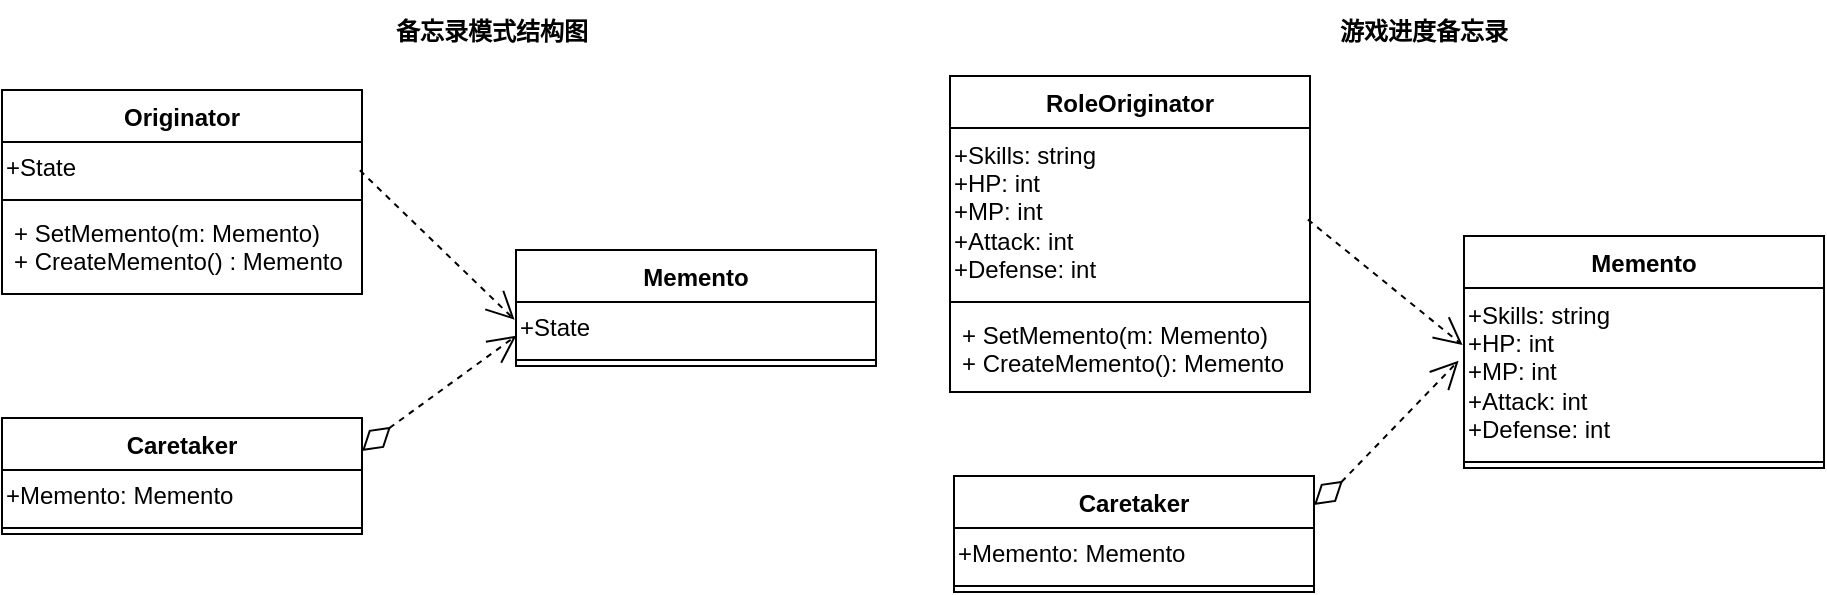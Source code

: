 <mxfile>
    <diagram id="x54dZkfI7dTJd9nBkTZR" name="第 1 页">
        <mxGraphModel dx="846" dy="521" grid="0" gridSize="10" guides="1" tooltips="1" connect="1" arrows="1" fold="1" page="1" pageScale="1" pageWidth="3300" pageHeight="2339" math="0" shadow="0">
            <root>
                <mxCell id="0"/>
                <mxCell id="1" parent="0"/>
                <mxCell id="2" value="备忘录模式结构图" style="text;align=center;fontStyle=1;verticalAlign=middle;spacingLeft=3;spacingRight=3;strokeColor=none;rotatable=0;points=[[0,0.5],[1,0.5]];portConstraint=eastwest;" vertex="1" parent="1">
                    <mxGeometry x="259" y="69" width="120" height="30" as="geometry"/>
                </mxCell>
                <mxCell id="4" value="Originator" style="swimlane;fontStyle=1;align=center;verticalAlign=top;childLayout=stackLayout;horizontal=1;startSize=26;horizontalStack=0;resizeParent=1;resizeParentMax=0;resizeLast=0;collapsible=1;marginBottom=0;" vertex="1" parent="1">
                    <mxGeometry x="74" y="114" width="180" height="102" as="geometry"/>
                </mxCell>
                <mxCell id="12" value="+State" style="text;html=1;align=left;verticalAlign=middle;resizable=0;points=[];autosize=1;strokeColor=none;fillColor=none;" vertex="1" parent="4">
                    <mxGeometry y="26" width="180" height="26" as="geometry"/>
                </mxCell>
                <mxCell id="5" value="" style="line;strokeWidth=1;fillColor=none;align=left;verticalAlign=middle;spacingTop=-1;spacingLeft=3;spacingRight=3;rotatable=0;labelPosition=right;points=[];portConstraint=eastwest;strokeColor=inherit;" vertex="1" parent="4">
                    <mxGeometry y="52" width="180" height="6" as="geometry"/>
                </mxCell>
                <mxCell id="6" value="+ SetMemento(m: Memento)&#10;+ CreateMemento() : Memento" style="text;strokeColor=none;fillColor=none;align=left;verticalAlign=top;spacingLeft=4;spacingRight=4;overflow=hidden;rotatable=0;points=[[0,0.5],[1,0.5]];portConstraint=eastwest;" vertex="1" parent="4">
                    <mxGeometry y="58" width="180" height="44" as="geometry"/>
                </mxCell>
                <mxCell id="14" value="Memento" style="swimlane;fontStyle=1;align=center;verticalAlign=top;childLayout=stackLayout;horizontal=1;startSize=26;horizontalStack=0;resizeParent=1;resizeParentMax=0;resizeLast=0;collapsible=1;marginBottom=0;" vertex="1" parent="1">
                    <mxGeometry x="331" y="194" width="180" height="58" as="geometry"/>
                </mxCell>
                <mxCell id="15" value="+State" style="text;html=1;align=left;verticalAlign=middle;resizable=0;points=[];autosize=1;strokeColor=none;fillColor=none;" vertex="1" parent="14">
                    <mxGeometry y="26" width="180" height="26" as="geometry"/>
                </mxCell>
                <mxCell id="16" value="" style="line;strokeWidth=1;fillColor=none;align=left;verticalAlign=middle;spacingTop=-1;spacingLeft=3;spacingRight=3;rotatable=0;labelPosition=right;points=[];portConstraint=eastwest;strokeColor=inherit;" vertex="1" parent="14">
                    <mxGeometry y="52" width="180" height="6" as="geometry"/>
                </mxCell>
                <mxCell id="19" value="Caretaker" style="swimlane;fontStyle=1;align=center;verticalAlign=top;childLayout=stackLayout;horizontal=1;startSize=26;horizontalStack=0;resizeParent=1;resizeParentMax=0;resizeLast=0;collapsible=1;marginBottom=0;" vertex="1" parent="1">
                    <mxGeometry x="74" y="278" width="180" height="58" as="geometry"/>
                </mxCell>
                <mxCell id="20" value="+Memento: Memento" style="text;html=1;align=left;verticalAlign=middle;resizable=0;points=[];autosize=1;strokeColor=none;fillColor=none;" vertex="1" parent="19">
                    <mxGeometry y="26" width="180" height="26" as="geometry"/>
                </mxCell>
                <mxCell id="21" value="" style="line;strokeWidth=1;fillColor=none;align=left;verticalAlign=middle;spacingTop=-1;spacingLeft=3;spacingRight=3;rotatable=0;labelPosition=right;points=[];portConstraint=eastwest;strokeColor=inherit;" vertex="1" parent="19">
                    <mxGeometry y="52" width="180" height="6" as="geometry"/>
                </mxCell>
                <mxCell id="28" value="" style="endArrow=open;endFill=1;endSize=12;html=1;dashed=1;strokeColor=default;exitX=0.994;exitY=0.545;exitDx=0;exitDy=0;exitPerimeter=0;entryX=-0.004;entryY=0.34;entryDx=0;entryDy=0;entryPerimeter=0;" edge="1" parent="1" source="12" target="15">
                    <mxGeometry width="160" relative="1" as="geometry">
                        <mxPoint x="116" y="279" as="sourcePoint"/>
                        <mxPoint x="276" y="279" as="targetPoint"/>
                    </mxGeometry>
                </mxCell>
                <mxCell id="39" value="RoleOriginator" style="swimlane;fontStyle=1;align=center;verticalAlign=top;childLayout=stackLayout;horizontal=1;startSize=26;horizontalStack=0;resizeParent=1;resizeParentMax=0;resizeLast=0;collapsible=1;marginBottom=0;" vertex="1" parent="1">
                    <mxGeometry x="548" y="107" width="180" height="158" as="geometry"/>
                </mxCell>
                <mxCell id="40" value="+Skills: string&lt;br&gt;+HP: int&lt;br&gt;+MP: int&lt;br&gt;+Attack: int&lt;br&gt;+Defense: int" style="text;html=1;align=left;verticalAlign=middle;resizable=0;points=[];autosize=1;strokeColor=none;fillColor=none;" vertex="1" parent="39">
                    <mxGeometry y="26" width="180" height="84" as="geometry"/>
                </mxCell>
                <mxCell id="41" value="" style="line;strokeWidth=1;fillColor=none;align=left;verticalAlign=middle;spacingTop=-1;spacingLeft=3;spacingRight=3;rotatable=0;labelPosition=right;points=[];portConstraint=eastwest;strokeColor=inherit;" vertex="1" parent="39">
                    <mxGeometry y="110" width="180" height="6" as="geometry"/>
                </mxCell>
                <mxCell id="42" value="+ SetMemento(m: Memento)&#10;+ CreateMemento(): Memento" style="text;strokeColor=none;fillColor=none;align=left;verticalAlign=top;spacingLeft=4;spacingRight=4;overflow=hidden;rotatable=0;points=[[0,0.5],[1,0.5]];portConstraint=eastwest;" vertex="1" parent="39">
                    <mxGeometry y="116" width="180" height="42" as="geometry"/>
                </mxCell>
                <mxCell id="43" value="Memento" style="swimlane;fontStyle=1;align=center;verticalAlign=top;childLayout=stackLayout;horizontal=1;startSize=26;horizontalStack=0;resizeParent=1;resizeParentMax=0;resizeLast=0;collapsible=1;marginBottom=0;" vertex="1" parent="1">
                    <mxGeometry x="805" y="187" width="180" height="116" as="geometry"/>
                </mxCell>
                <mxCell id="44" value="+Skills: string&lt;br style=&quot;border-color: var(--border-color);&quot;&gt;+HP: int&lt;br style=&quot;border-color: var(--border-color);&quot;&gt;+MP: int&lt;br style=&quot;border-color: var(--border-color);&quot;&gt;+Attack: int&lt;br style=&quot;border-color: var(--border-color);&quot;&gt;+Defense: int" style="text;html=1;align=left;verticalAlign=middle;resizable=0;points=[];autosize=1;strokeColor=none;fillColor=none;" vertex="1" parent="43">
                    <mxGeometry y="26" width="180" height="84" as="geometry"/>
                </mxCell>
                <mxCell id="45" value="" style="line;strokeWidth=1;fillColor=none;align=left;verticalAlign=middle;spacingTop=-1;spacingLeft=3;spacingRight=3;rotatable=0;labelPosition=right;points=[];portConstraint=eastwest;strokeColor=inherit;" vertex="1" parent="43">
                    <mxGeometry y="110" width="180" height="6" as="geometry"/>
                </mxCell>
                <mxCell id="46" value="Caretaker" style="swimlane;fontStyle=1;align=center;verticalAlign=top;childLayout=stackLayout;horizontal=1;startSize=26;horizontalStack=0;resizeParent=1;resizeParentMax=0;resizeLast=0;collapsible=1;marginBottom=0;" vertex="1" parent="1">
                    <mxGeometry x="550" y="307" width="180" height="58" as="geometry"/>
                </mxCell>
                <mxCell id="47" value="+Memento: Memento" style="text;html=1;align=left;verticalAlign=middle;resizable=0;points=[];autosize=1;strokeColor=none;fillColor=none;" vertex="1" parent="46">
                    <mxGeometry y="26" width="180" height="26" as="geometry"/>
                </mxCell>
                <mxCell id="48" value="" style="line;strokeWidth=1;fillColor=none;align=left;verticalAlign=middle;spacingTop=-1;spacingLeft=3;spacingRight=3;rotatable=0;labelPosition=right;points=[];portConstraint=eastwest;strokeColor=inherit;" vertex="1" parent="46">
                    <mxGeometry y="52" width="180" height="6" as="geometry"/>
                </mxCell>
                <mxCell id="49" value="" style="endArrow=open;endFill=1;endSize=12;html=1;dashed=1;strokeColor=default;exitX=0.994;exitY=0.545;exitDx=0;exitDy=0;exitPerimeter=0;entryX=-0.004;entryY=0.34;entryDx=0;entryDy=0;entryPerimeter=0;" edge="1" source="40" target="44" parent="1">
                    <mxGeometry width="160" relative="1" as="geometry">
                        <mxPoint x="590" y="272" as="sourcePoint"/>
                        <mxPoint x="750" y="272" as="targetPoint"/>
                    </mxGeometry>
                </mxCell>
                <mxCell id="52" value="游戏进度备忘录" style="text;align=center;fontStyle=1;verticalAlign=middle;spacingLeft=3;spacingRight=3;strokeColor=none;rotatable=0;points=[[0,0.5],[1,0.5]];portConstraint=eastwest;" vertex="1" parent="1">
                    <mxGeometry x="725" y="69" width="120" height="30" as="geometry"/>
                </mxCell>
                <mxCell id="53" value="" style="group;rotation=90;" vertex="1" connectable="0" parent="1">
                    <mxGeometry x="251.401" y="279.006" width="19.668" height="18.877" as="geometry"/>
                </mxCell>
                <mxCell id="38" value="" style="rhombus;whiteSpace=wrap;html=1;rotation=50;" vertex="1" parent="53">
                    <mxGeometry x="4.599" y="0.994" width="10.47" height="16.89" as="geometry"/>
                </mxCell>
                <mxCell id="37" value="" style="endArrow=open;endFill=1;endSize=12;html=1;dashed=1;strokeColor=default;entryX=0.001;entryY=0.647;entryDx=0;entryDy=0;entryPerimeter=0;exitX=0.5;exitY=0;exitDx=0;exitDy=0;" edge="1" parent="1" source="38" target="15">
                    <mxGeometry width="160" relative="1" as="geometry">
                        <mxPoint x="18.599" y="3.994" as="sourcePoint"/>
                        <mxPoint x="86.539" y="-37.852" as="targetPoint"/>
                    </mxGeometry>
                </mxCell>
                <mxCell id="56" value="" style="endArrow=open;endFill=1;endSize=12;html=1;dashed=1;strokeColor=default;entryX=-0.015;entryY=0.433;entryDx=0;entryDy=0;entryPerimeter=0;exitX=0.5;exitY=0;exitDx=0;exitDy=0;" edge="1" parent="1" source="55" target="44">
                    <mxGeometry width="160" relative="1" as="geometry">
                        <mxPoint x="750" y="308" as="sourcePoint"/>
                        <mxPoint x="341.18" y="246.822" as="targetPoint"/>
                    </mxGeometry>
                </mxCell>
                <mxCell id="55" value="" style="rhombus;whiteSpace=wrap;html=1;rotation=50;" vertex="1" parent="1">
                    <mxGeometry x="732" y="307" width="10.47" height="16.89" as="geometry"/>
                </mxCell>
            </root>
        </mxGraphModel>
    </diagram>
</mxfile>